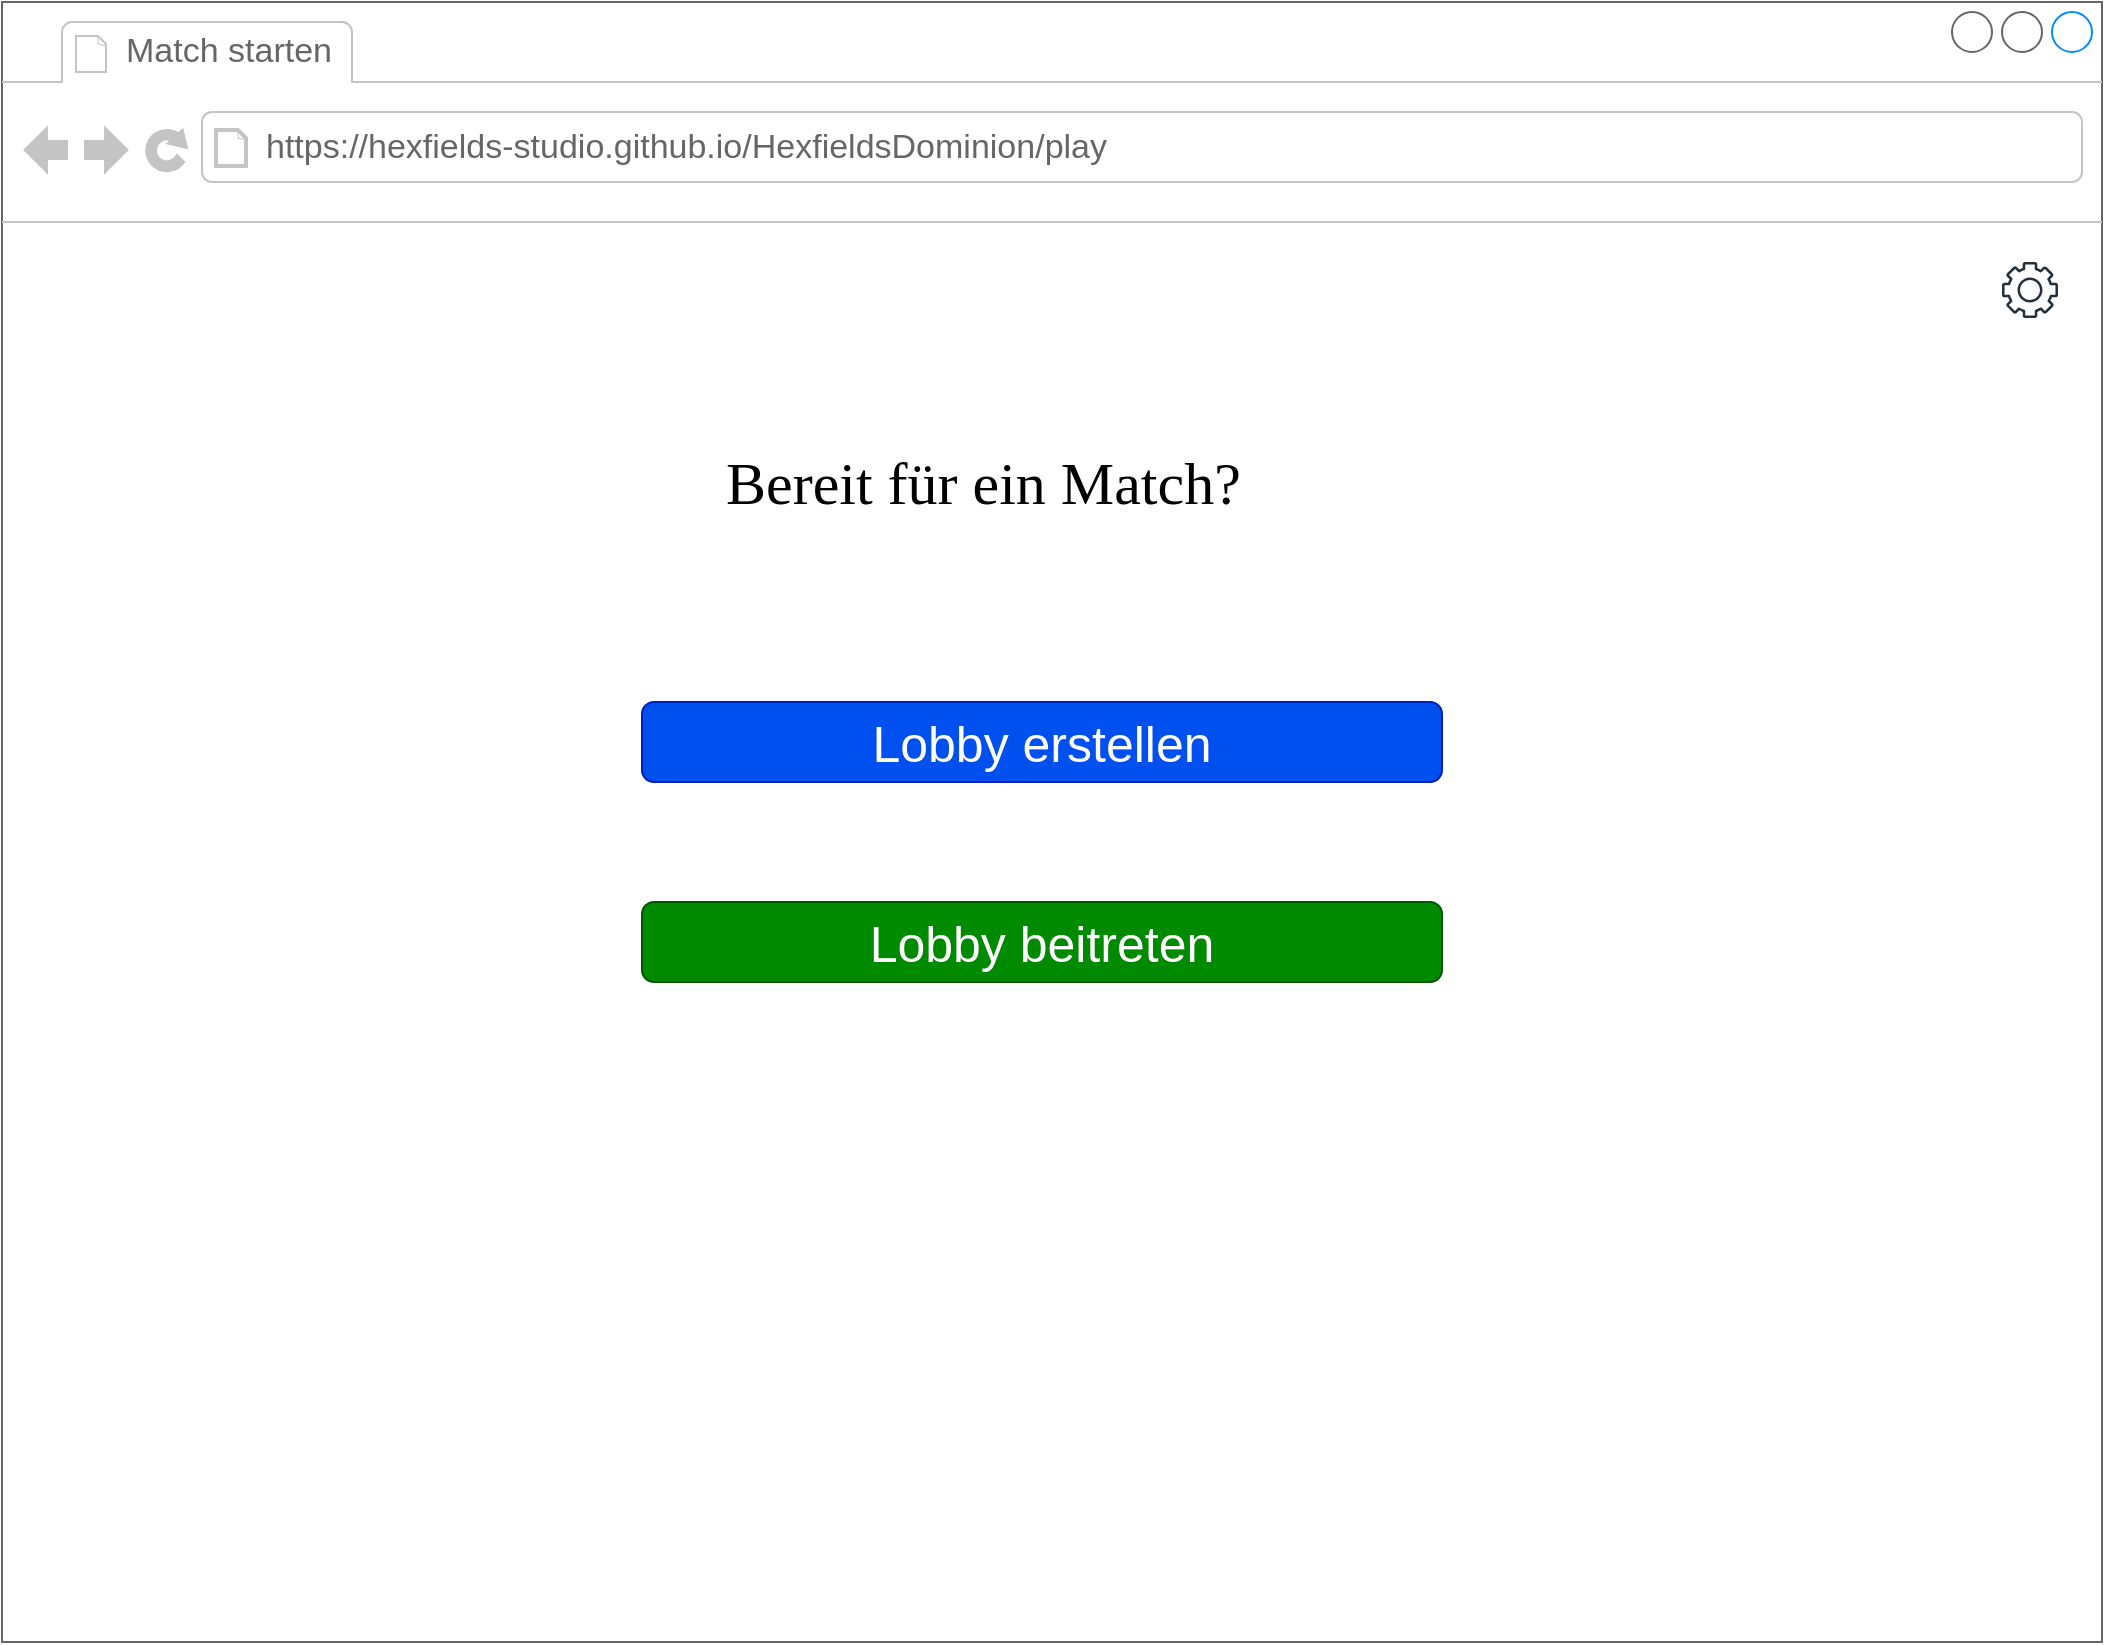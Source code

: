 <mxfile version="28.2.7">
  <diagram name="Page-1" id="2cc2dc42-3aac-f2a9-1cec-7a8b7cbee084">
    <mxGraphModel dx="1554" dy="850" grid="1" gridSize="10" guides="1" tooltips="1" connect="1" arrows="1" fold="1" page="1" pageScale="1" pageWidth="1100" pageHeight="850" background="none" math="0" shadow="0">
      <root>
        <mxCell id="0" />
        <mxCell id="1" parent="0" />
        <mxCell id="7026571954dc6520-1" value="" style="strokeWidth=1;shadow=0;dashed=0;align=center;html=1;shape=mxgraph.mockup.containers.browserWindow;rSize=0;strokeColor=#666666;mainText=,;recursiveResize=0;rounded=0;labelBackgroundColor=none;fontFamily=Verdana;fontSize=12" parent="1" vertex="1">
          <mxGeometry x="30" y="20" width="1050" height="820" as="geometry" />
        </mxCell>
        <mxCell id="7026571954dc6520-2" value="Match starten" style="strokeWidth=1;shadow=0;dashed=0;align=center;html=1;shape=mxgraph.mockup.containers.anchor;fontSize=17;fontColor=#666666;align=left;" parent="7026571954dc6520-1" vertex="1">
          <mxGeometry x="60" y="12" width="110" height="26" as="geometry" />
        </mxCell>
        <mxCell id="7026571954dc6520-3" value="https://hexfields-studio.github.io/HexfieldsDominion/play" style="strokeWidth=1;shadow=0;dashed=0;align=center;html=1;shape=mxgraph.mockup.containers.anchor;rSize=0;fontSize=17;fontColor=#666666;align=left;" parent="7026571954dc6520-1" vertex="1">
          <mxGeometry x="130" y="60" width="250" height="26" as="geometry" />
        </mxCell>
        <mxCell id="7026571954dc6520-4" value="Bereit für ein Match?" style="text;html=1;points=[];align=left;verticalAlign=top;spacingTop=-4;fontSize=30;fontFamily=Verdana" parent="7026571954dc6520-1" vertex="1">
          <mxGeometry x="360" y="220" width="320" height="40" as="geometry" />
        </mxCell>
        <mxCell id="fFjievGGbrHmdc-88DgR-1" value="&lt;font style=&quot;font-size: 25px;&quot;&gt;Lobby erstellen&lt;/font&gt;" style="rounded=1;whiteSpace=wrap;html=1;fillColor=#0050ef;fontColor=#ffffff;strokeColor=#001DBC;" vertex="1" parent="7026571954dc6520-1">
          <mxGeometry x="320" y="350" width="400" height="40" as="geometry" />
        </mxCell>
        <mxCell id="fFjievGGbrHmdc-88DgR-2" value="&lt;font style=&quot;font-size: 25px;&quot;&gt;Lobby beitreten&lt;/font&gt;" style="rounded=1;whiteSpace=wrap;html=1;fillColor=#008a00;fontColor=#ffffff;strokeColor=#005700;" vertex="1" parent="7026571954dc6520-1">
          <mxGeometry x="320" y="450" width="400" height="40" as="geometry" />
        </mxCell>
        <mxCell id="fFjievGGbrHmdc-88DgR-3" value="" style="sketch=0;outlineConnect=0;fontColor=#232F3E;gradientColor=none;fillColor=#232F3D;strokeColor=none;dashed=0;verticalLabelPosition=bottom;verticalAlign=top;align=center;html=1;fontSize=12;fontStyle=0;aspect=fixed;pointerEvents=1;shape=mxgraph.aws4.gear;" vertex="1" parent="7026571954dc6520-1">
          <mxGeometry x="1000" y="130" width="28" height="28" as="geometry" />
        </mxCell>
      </root>
    </mxGraphModel>
  </diagram>
</mxfile>
